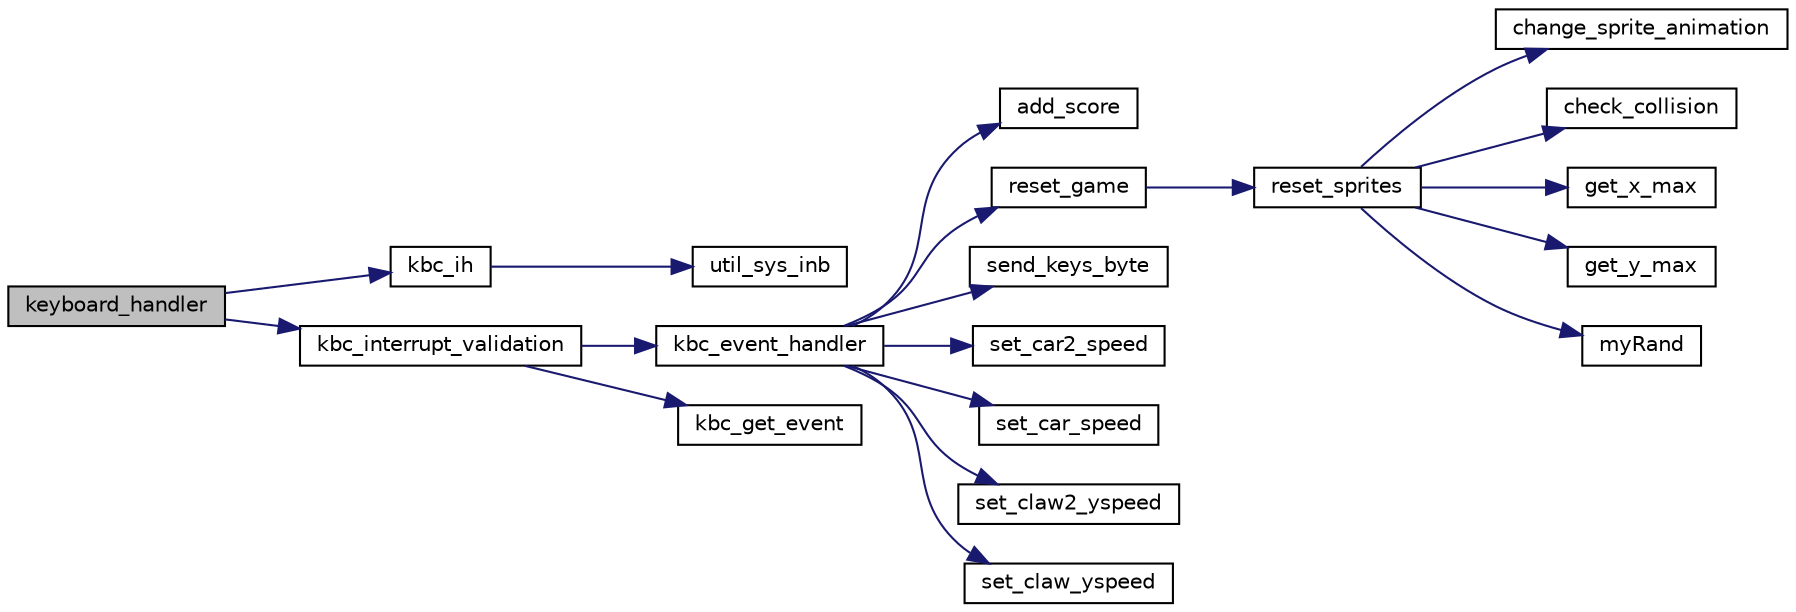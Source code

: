 digraph "keyboard_handler"
{
 // LATEX_PDF_SIZE
  edge [fontname="Helvetica",fontsize="10",labelfontname="Helvetica",labelfontsize="10"];
  node [fontname="Helvetica",fontsize="10",shape=record];
  rankdir="LR";
  Node1 [label="keyboard_handler",height=0.2,width=0.4,color="black", fillcolor="grey75", style="filled", fontcolor="black",tooltip="handle the keyboard interrupt and make all the ncesseary changes"];
  Node1 -> Node2 [color="midnightblue",fontsize="10",style="solid",fontname="Helvetica"];
  Node2 [label="kbc_ih",height=0.2,width=0.4,color="black", fillcolor="white", style="filled",URL="$group__keyboard.html#gaea970a154161a35f6894898a092ed70a",tooltip="Handles keyboard interrutps."];
  Node2 -> Node3 [color="midnightblue",fontsize="10",style="solid",fontname="Helvetica"];
  Node3 [label="util_sys_inb",height=0.2,width=0.4,color="black", fillcolor="white", style="filled",URL="$utils_8c.html#a79a031a8611f5b2d6afa4158e92b0fb4",tooltip=" "];
  Node1 -> Node4 [color="midnightblue",fontsize="10",style="solid",fontname="Helvetica"];
  Node4 [label="kbc_interrupt_validation",height=0.2,width=0.4,color="black", fillcolor="white", style="filled",URL="$state__machine_8c.html#a0ea82436a2c2f51732b15283404d213a",tooltip="validate the interrupt recived from the keyboard"];
  Node4 -> Node5 [color="midnightblue",fontsize="10",style="solid",fontname="Helvetica"];
  Node5 [label="kbc_event_handler",height=0.2,width=0.4,color="black", fillcolor="white", style="filled",URL="$state__machine_8c.html#a8fd09b3048c937168ac1c08af9b19bb0",tooltip="make all the changes in the game related to the key event received"];
  Node5 -> Node6 [color="midnightblue",fontsize="10",style="solid",fontname="Helvetica"];
  Node6 [label="add_score",height=0.2,width=0.4,color="black", fillcolor="white", style="filled",URL="$group__game.html#ga87c16b2378fdf3ece4e779be6716956b",tooltip="add a new score to the points array that contais the 5 biggest scores made in that run"];
  Node5 -> Node7 [color="midnightblue",fontsize="10",style="solid",fontname="Helvetica"];
  Node7 [label="reset_game",height=0.2,width=0.4,color="black", fillcolor="white", style="filled",URL="$group__game.html#gafc9166b05283e70d74e27e9e20585878",tooltip="reset game variavels all game variavels"];
  Node7 -> Node8 [color="midnightblue",fontsize="10",style="solid",fontname="Helvetica"];
  Node8 [label="reset_sprites",height=0.2,width=0.4,color="black", fillcolor="white", style="filled",URL="$sprite_8c.html#addb303244021cea7f85d1f6645a53b9a",tooltip="goes back to the initial positions and speed"];
  Node8 -> Node9 [color="midnightblue",fontsize="10",style="solid",fontname="Helvetica"];
  Node9 [label="change_sprite_animation",height=0.2,width=0.4,color="black", fillcolor="white", style="filled",URL="$sprite_8c.html#a89def829f3803415e37ef0b7d2ee3e42",tooltip="moves to the next animation on the vector of animations if the last goes back to the beginning"];
  Node8 -> Node10 [color="midnightblue",fontsize="10",style="solid",fontname="Helvetica"];
  Node10 [label="check_collision",height=0.2,width=0.4,color="black", fillcolor="white", style="filled",URL="$sprite_8c.html#af99ef7d46af49168795a6e79936fb1d5",tooltip="checks collision between a sprite with a square with width x_size and height y_size"];
  Node8 -> Node11 [color="midnightblue",fontsize="10",style="solid",fontname="Helvetica"];
  Node11 [label="get_x_max",height=0.2,width=0.4,color="black", fillcolor="white", style="filled",URL="$group__video__gr.html#ga59b8bc184035b459a3b61ade2b835aeb",tooltip="Get the max x of the buffer."];
  Node8 -> Node12 [color="midnightblue",fontsize="10",style="solid",fontname="Helvetica"];
  Node12 [label="get_y_max",height=0.2,width=0.4,color="black", fillcolor="white", style="filled",URL="$group__video__gr.html#ga0ed4b076b187d5cc6070df7543855ee3",tooltip="Get the max y of the buffer."];
  Node8 -> Node13 [color="midnightblue",fontsize="10",style="solid",fontname="Helvetica"];
  Node13 [label="myRand",height=0.2,width=0.4,color="black", fillcolor="white", style="filled",URL="$group__game.html#ga6f937826ce61860c81f00a4034b4fc35",tooltip="used to make the same function as rand() and srand() but works fine This code module as imported from..."];
  Node5 -> Node14 [color="midnightblue",fontsize="10",style="solid",fontname="Helvetica"];
  Node14 [label="send_keys_byte",height=0.2,width=0.4,color="black", fillcolor="white", style="filled",URL="$group__game.html#ga16fcf7ea3f61fbe3b5b196fbb5b8e13a",tooltip="function used to send keys byte to the other VM"];
  Node5 -> Node15 [color="midnightblue",fontsize="10",style="solid",fontname="Helvetica"];
  Node15 [label="set_car2_speed",height=0.2,width=0.4,color="black", fillcolor="white", style="filled",URL="$sprite_8c.html#a6b71149ca230bb37dfeac4b528ca0f97",tooltip="Set the car2 speed object upon background move, used when in multiplayer mode."];
  Node5 -> Node16 [color="midnightblue",fontsize="10",style="solid",fontname="Helvetica"];
  Node16 [label="set_car_speed",height=0.2,width=0.4,color="black", fillcolor="white", style="filled",URL="$sprite_8c.html#a439e654a6989f8636720228493bec494",tooltip="Set the car speed object upon background move."];
  Node5 -> Node17 [color="midnightblue",fontsize="10",style="solid",fontname="Helvetica"];
  Node17 [label="set_claw2_yspeed",height=0.2,width=0.4,color="black", fillcolor="white", style="filled",URL="$sprite_8c.html#a306c98af05588b4afb32d80574037f25",tooltip="Set the claw2 yspeed object, used when in multiplayer mode."];
  Node5 -> Node18 [color="midnightblue",fontsize="10",style="solid",fontname="Helvetica"];
  Node18 [label="set_claw_yspeed",height=0.2,width=0.4,color="black", fillcolor="white", style="filled",URL="$sprite_8c.html#a9ebc0bb1d2af63729e6d78d46a029b25",tooltip="Set the claw yspeed object."];
  Node4 -> Node19 [color="midnightblue",fontsize="10",style="solid",fontname="Helvetica"];
  Node19 [label="kbc_get_event",height=0.2,width=0.4,color="black", fillcolor="white", style="filled",URL="$state__machine_8c.html#aea7757252d64537fbf6bec44655ae2b3",tooltip="will generate the key event related to the key pressed"];
}
